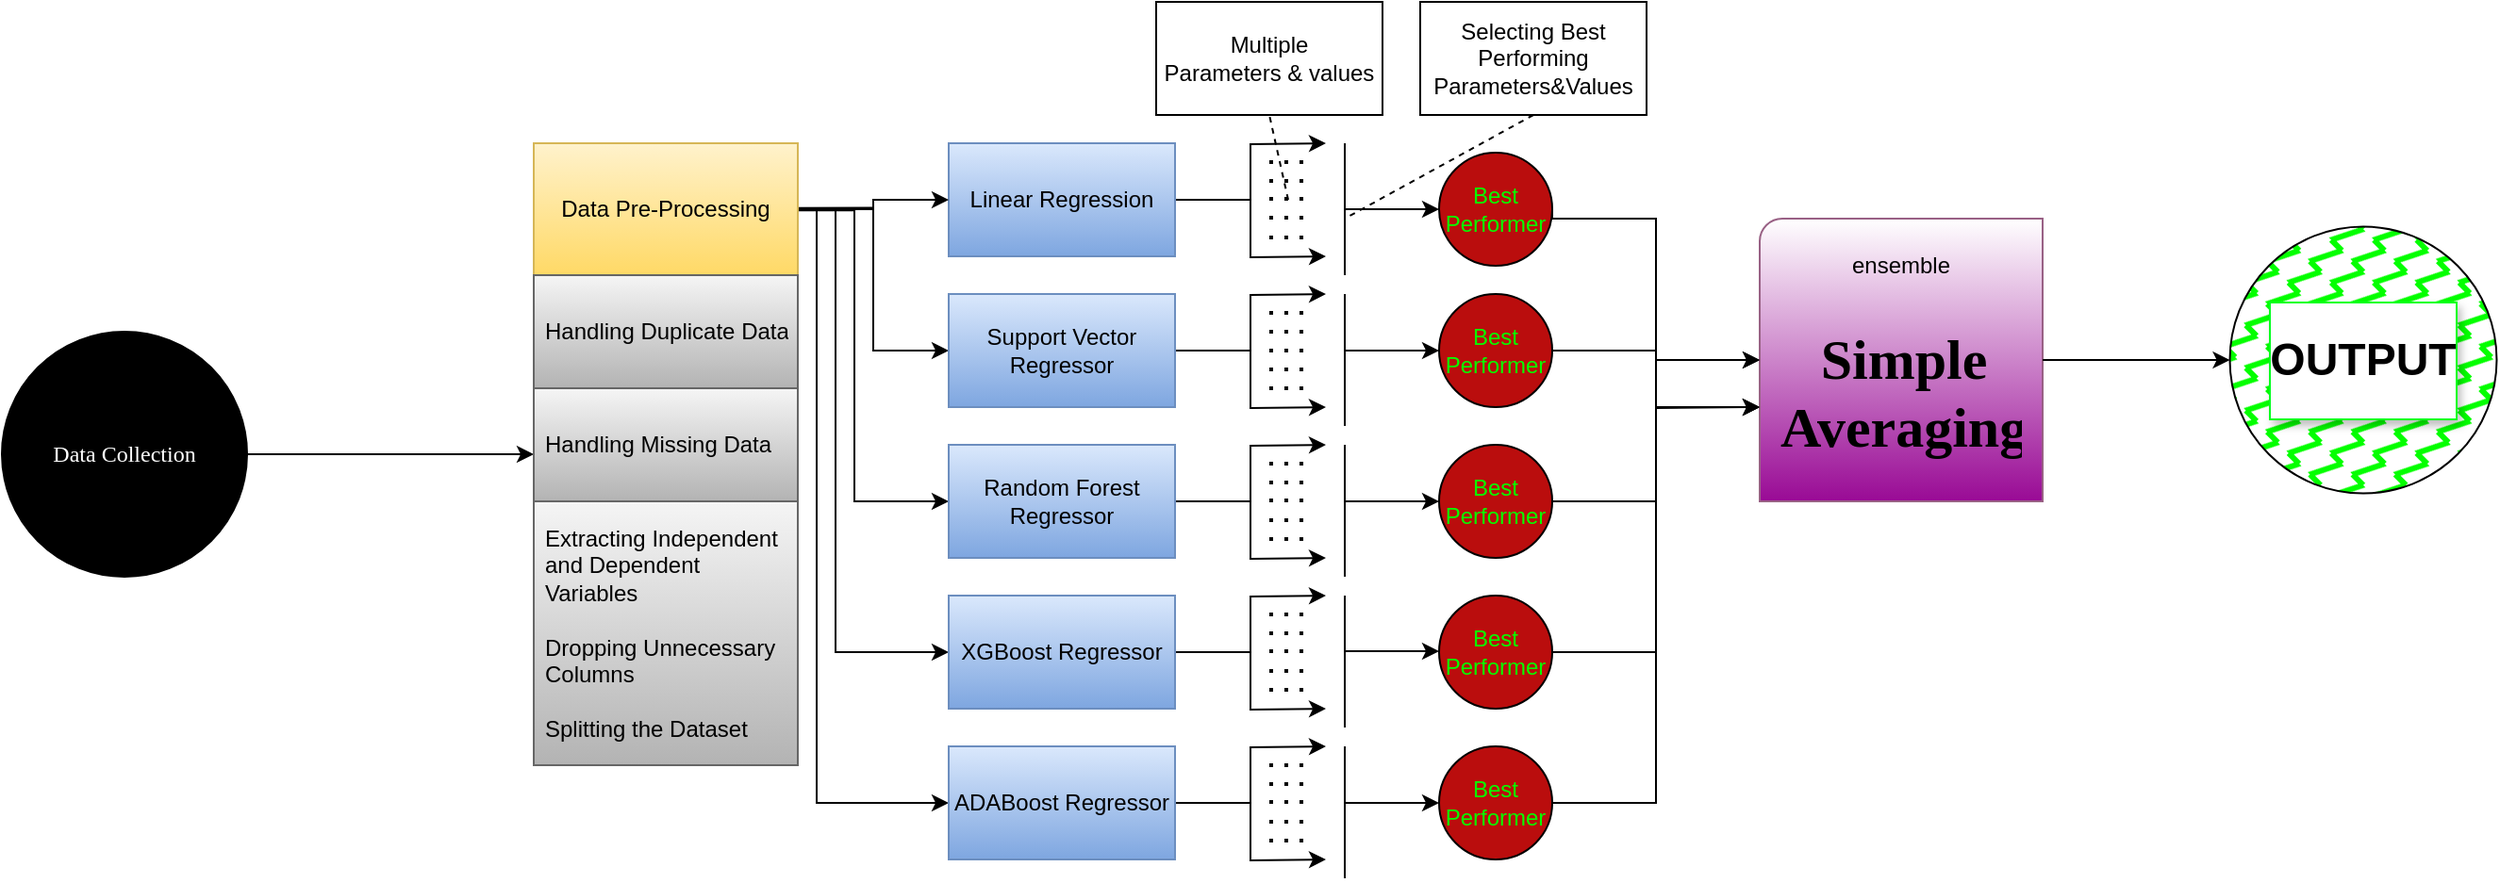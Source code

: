 <mxfile version="24.2.7" type="device">
  <diagram name="Page-1" id="LMs1pVUBA5x4UGxIWXJO">
    <mxGraphModel dx="1569" dy="369" grid="1" gridSize="10" guides="1" tooltips="1" connect="1" arrows="1" fold="1" page="1" pageScale="1" pageWidth="850" pageHeight="1100" background="none" math="0" shadow="0">
      <root>
        <mxCell id="0" />
        <mxCell id="1" parent="0" />
        <mxCell id="epYIrqpOVhf9hrF9o7eT-4" value="" style="rounded=0;whiteSpace=wrap;html=1;" vertex="1" parent="1">
          <mxGeometry x="380" y="165" width="120" height="60" as="geometry" />
        </mxCell>
        <mxCell id="nyTj451w1FUOhVBQuWbl-175" style="edgeStyle=orthogonalEdgeStyle;rounded=0;orthogonalLoop=1;jettySize=auto;html=1;entryX=0;entryY=0.5;entryDx=0;entryDy=0;" parent="1" source="nyTj451w1FUOhVBQuWbl-1" target="nyTj451w1FUOhVBQuWbl-23" edge="1">
          <mxGeometry relative="1" as="geometry" />
        </mxCell>
        <mxCell id="nyTj451w1FUOhVBQuWbl-1" value="Data Collection" style="ellipse;aspect=fixed;fontFamily=Lucida Console;whiteSpace=wrap;labelBackgroundColor=#000000;fontColor=#FFFFFF;fillColor=#000000;" parent="1" vertex="1">
          <mxGeometry x="-232" y="340" width="130" height="130" as="geometry" />
        </mxCell>
        <mxCell id="nyTj451w1FUOhVBQuWbl-44" style="edgeStyle=orthogonalEdgeStyle;rounded=0;orthogonalLoop=1;jettySize=auto;html=1;exitX=1;exitY=0.5;exitDx=0;exitDy=0;flowAnimation=0;" parent="1" source="nyTj451w1FUOhVBQuWbl-4" edge="1">
          <mxGeometry relative="1" as="geometry">
            <mxPoint x="470" y="240" as="targetPoint" />
          </mxGeometry>
        </mxCell>
        <mxCell id="nyTj451w1FUOhVBQuWbl-45" style="edgeStyle=orthogonalEdgeStyle;rounded=0;orthogonalLoop=1;jettySize=auto;html=1;flowAnimation=0;" parent="1" source="nyTj451w1FUOhVBQuWbl-4" edge="1">
          <mxGeometry relative="1" as="geometry">
            <mxPoint x="470" y="300" as="targetPoint" />
          </mxGeometry>
        </mxCell>
        <mxCell id="nyTj451w1FUOhVBQuWbl-4" value="Linear Regression" style="rounded=0;whiteSpace=wrap;html=1;fillColor=#dae8fc;gradientColor=#7ea6e0;strokeColor=#6c8ebf;" parent="1" vertex="1">
          <mxGeometry x="270" y="240" width="120" height="60" as="geometry" />
        </mxCell>
        <mxCell id="nyTj451w1FUOhVBQuWbl-158" style="edgeStyle=orthogonalEdgeStyle;rounded=0;orthogonalLoop=1;jettySize=auto;html=1;exitX=0.987;exitY=0.106;exitDx=0;exitDy=0;entryX=0;entryY=0.5;entryDx=0;entryDy=0;exitPerimeter=0;" parent="1" source="nyTj451w1FUOhVBQuWbl-23" target="nyTj451w1FUOhVBQuWbl-4" edge="1">
          <mxGeometry relative="1" as="geometry">
            <mxPoint x="230" y="405.333" as="targetPoint" />
            <Array as="points">
              <mxPoint x="230" y="275" />
              <mxPoint x="230" y="270" />
            </Array>
          </mxGeometry>
        </mxCell>
        <mxCell id="nyTj451w1FUOhVBQuWbl-160" style="edgeStyle=orthogonalEdgeStyle;rounded=0;orthogonalLoop=1;jettySize=auto;html=1;entryX=0;entryY=0.5;entryDx=0;entryDy=0;exitX=1.003;exitY=0.104;exitDx=0;exitDy=0;exitPerimeter=0;" parent="1" source="nyTj451w1FUOhVBQuWbl-23" target="nyTj451w1FUOhVBQuWbl-46" edge="1">
          <mxGeometry relative="1" as="geometry" />
        </mxCell>
        <mxCell id="nyTj451w1FUOhVBQuWbl-161" style="edgeStyle=orthogonalEdgeStyle;rounded=0;orthogonalLoop=1;jettySize=auto;html=1;entryX=0;entryY=0.5;entryDx=0;entryDy=0;exitX=0.983;exitY=0.108;exitDx=0;exitDy=0;exitPerimeter=0;" parent="1" source="nyTj451w1FUOhVBQuWbl-23" target="nyTj451w1FUOhVBQuWbl-47" edge="1">
          <mxGeometry relative="1" as="geometry">
            <Array as="points">
              <mxPoint x="220" y="276" />
              <mxPoint x="220" y="430" />
            </Array>
          </mxGeometry>
        </mxCell>
        <mxCell id="nyTj451w1FUOhVBQuWbl-162" style="edgeStyle=orthogonalEdgeStyle;rounded=0;orthogonalLoop=1;jettySize=auto;html=1;exitX=0.991;exitY=0.106;exitDx=0;exitDy=0;exitPerimeter=0;" parent="1" source="nyTj451w1FUOhVBQuWbl-23" target="nyTj451w1FUOhVBQuWbl-48" edge="1">
          <mxGeometry relative="1" as="geometry">
            <Array as="points">
              <mxPoint x="210" y="275" />
              <mxPoint x="210" y="510" />
            </Array>
          </mxGeometry>
        </mxCell>
        <mxCell id="nyTj451w1FUOhVBQuWbl-163" style="edgeStyle=orthogonalEdgeStyle;rounded=0;orthogonalLoop=1;jettySize=auto;html=1;entryX=0;entryY=0.5;entryDx=0;entryDy=0;exitX=1.019;exitY=0.106;exitDx=0;exitDy=0;exitPerimeter=0;" parent="1" source="nyTj451w1FUOhVBQuWbl-23" target="nyTj451w1FUOhVBQuWbl-49" edge="1">
          <mxGeometry relative="1" as="geometry">
            <Array as="points">
              <mxPoint x="200" y="275" />
              <mxPoint x="200" y="590" />
            </Array>
          </mxGeometry>
        </mxCell>
        <mxCell id="nyTj451w1FUOhVBQuWbl-23" value="Data Pre-Processing" style="swimlane;fontStyle=0;childLayout=stackLayout;horizontal=1;startSize=70;horizontalStack=0;resizeParent=1;resizeParentMax=0;resizeLast=0;collapsible=1;marginBottom=0;whiteSpace=wrap;html=1;fillColor=#fff2cc;gradientColor=#ffd966;strokeColor=#d6b656;" parent="1" vertex="1">
          <mxGeometry x="50" y="240" width="140" height="330" as="geometry" />
        </mxCell>
        <mxCell id="nyTj451w1FUOhVBQuWbl-24" value="Handling Duplicate Data" style="text;strokeColor=#666666;fillColor=#f5f5f5;align=left;verticalAlign=middle;spacingLeft=4;spacingRight=4;overflow=hidden;points=[[0,0.5],[1,0.5]];portConstraint=eastwest;rotatable=0;whiteSpace=wrap;html=1;gradientColor=#b3b3b3;" parent="nyTj451w1FUOhVBQuWbl-23" vertex="1">
          <mxGeometry y="70" width="140" height="60" as="geometry" />
        </mxCell>
        <mxCell id="nyTj451w1FUOhVBQuWbl-25" value="Handling Missing Data" style="text;strokeColor=#666666;fillColor=#f5f5f5;align=left;verticalAlign=middle;spacingLeft=4;spacingRight=4;overflow=hidden;points=[[0,0.5],[1,0.5]];portConstraint=eastwest;rotatable=0;whiteSpace=wrap;html=1;gradientColor=#b3b3b3;" parent="nyTj451w1FUOhVBQuWbl-23" vertex="1">
          <mxGeometry y="130" width="140" height="60" as="geometry" />
        </mxCell>
        <mxCell id="nyTj451w1FUOhVBQuWbl-26" value="Extracting Independent and Dependent Variables&lt;div&gt;&lt;br&gt;&lt;/div&gt;&lt;div&gt;Dropping Unnecessary Columns&lt;/div&gt;&lt;div&gt;&lt;br&gt;&lt;/div&gt;&lt;div&gt;Splitting the Dataset&lt;/div&gt;" style="text;strokeColor=#666666;fillColor=#f5f5f5;align=left;verticalAlign=middle;spacingLeft=4;spacingRight=4;overflow=hidden;points=[[0,0.5],[1,0.5]];portConstraint=eastwest;rotatable=0;whiteSpace=wrap;html=1;gradientColor=#b3b3b3;" parent="nyTj451w1FUOhVBQuWbl-23" vertex="1">
          <mxGeometry y="190" width="140" height="140" as="geometry" />
        </mxCell>
        <mxCell id="nyTj451w1FUOhVBQuWbl-38" value="" style="endArrow=none;dashed=1;html=1;dashPattern=1 3;strokeWidth=2;rounded=0;" parent="1" edge="1">
          <mxGeometry width="50" height="50" relative="1" as="geometry">
            <mxPoint x="440" y="260" as="sourcePoint" />
            <mxPoint x="460" y="260" as="targetPoint" />
          </mxGeometry>
        </mxCell>
        <mxCell id="nyTj451w1FUOhVBQuWbl-39" value="" style="endArrow=none;dashed=1;html=1;dashPattern=1 3;strokeWidth=2;rounded=0;" parent="1" edge="1">
          <mxGeometry width="50" height="50" relative="1" as="geometry">
            <mxPoint x="440" y="269.52" as="sourcePoint" />
            <mxPoint x="460" y="269.52" as="targetPoint" />
          </mxGeometry>
        </mxCell>
        <mxCell id="nyTj451w1FUOhVBQuWbl-41" value="" style="endArrow=none;dashed=1;html=1;dashPattern=1 3;strokeWidth=2;rounded=0;" parent="1" edge="1">
          <mxGeometry width="50" height="50" relative="1" as="geometry">
            <mxPoint x="440" y="279.52" as="sourcePoint" />
            <mxPoint x="460" y="279.52" as="targetPoint" />
          </mxGeometry>
        </mxCell>
        <mxCell id="nyTj451w1FUOhVBQuWbl-42" value="" style="endArrow=none;dashed=1;html=1;dashPattern=1 3;strokeWidth=2;rounded=0;" parent="1" edge="1">
          <mxGeometry width="50" height="50" relative="1" as="geometry">
            <mxPoint x="440" y="290" as="sourcePoint" />
            <mxPoint x="460" y="290" as="targetPoint" />
          </mxGeometry>
        </mxCell>
        <mxCell id="nyTj451w1FUOhVBQuWbl-43" value="" style="endArrow=none;dashed=1;html=1;dashPattern=1 3;strokeWidth=2;rounded=0;" parent="1" edge="1">
          <mxGeometry width="50" height="50" relative="1" as="geometry">
            <mxPoint x="440" y="250" as="sourcePoint" />
            <mxPoint x="460" y="250" as="targetPoint" />
          </mxGeometry>
        </mxCell>
        <mxCell id="nyTj451w1FUOhVBQuWbl-56" style="edgeStyle=orthogonalEdgeStyle;rounded=0;orthogonalLoop=1;jettySize=auto;html=1;flowAnimation=0;" parent="1" source="nyTj451w1FUOhVBQuWbl-46" edge="1">
          <mxGeometry relative="1" as="geometry">
            <mxPoint x="470" y="320" as="targetPoint" />
          </mxGeometry>
        </mxCell>
        <mxCell id="nyTj451w1FUOhVBQuWbl-57" style="edgeStyle=orthogonalEdgeStyle;rounded=0;orthogonalLoop=1;jettySize=auto;html=1;flowAnimation=0;" parent="1" source="nyTj451w1FUOhVBQuWbl-46" edge="1">
          <mxGeometry relative="1" as="geometry">
            <mxPoint x="470" y="380" as="targetPoint" />
          </mxGeometry>
        </mxCell>
        <mxCell id="nyTj451w1FUOhVBQuWbl-46" value="Support Vector Regressor" style="rounded=0;whiteSpace=wrap;html=1;fillColor=#dae8fc;gradientColor=#7ea6e0;strokeColor=#6c8ebf;" parent="1" vertex="1">
          <mxGeometry x="270" y="320" width="120" height="60" as="geometry" />
        </mxCell>
        <mxCell id="nyTj451w1FUOhVBQuWbl-58" style="edgeStyle=orthogonalEdgeStyle;rounded=0;orthogonalLoop=1;jettySize=auto;html=1;flowAnimation=0;" parent="1" source="nyTj451w1FUOhVBQuWbl-47" edge="1">
          <mxGeometry relative="1" as="geometry">
            <mxPoint x="470" y="400" as="targetPoint" />
          </mxGeometry>
        </mxCell>
        <mxCell id="nyTj451w1FUOhVBQuWbl-59" style="edgeStyle=orthogonalEdgeStyle;rounded=0;orthogonalLoop=1;jettySize=auto;html=1;flowAnimation=0;" parent="1" source="nyTj451w1FUOhVBQuWbl-47" edge="1">
          <mxGeometry relative="1" as="geometry">
            <mxPoint x="470" y="460" as="targetPoint" />
          </mxGeometry>
        </mxCell>
        <mxCell id="nyTj451w1FUOhVBQuWbl-47" value="Random Forest Regressor" style="rounded=0;whiteSpace=wrap;html=1;fillColor=#dae8fc;gradientColor=#7ea6e0;strokeColor=#6c8ebf;" parent="1" vertex="1">
          <mxGeometry x="270" y="400" width="120" height="60" as="geometry" />
        </mxCell>
        <mxCell id="nyTj451w1FUOhVBQuWbl-67" style="edgeStyle=orthogonalEdgeStyle;rounded=0;orthogonalLoop=1;jettySize=auto;html=1;flowAnimation=0;" parent="1" source="nyTj451w1FUOhVBQuWbl-48" edge="1">
          <mxGeometry relative="1" as="geometry">
            <mxPoint x="470" y="480" as="targetPoint" />
          </mxGeometry>
        </mxCell>
        <mxCell id="nyTj451w1FUOhVBQuWbl-68" style="edgeStyle=orthogonalEdgeStyle;rounded=0;orthogonalLoop=1;jettySize=auto;html=1;exitX=1;exitY=0.5;exitDx=0;exitDy=0;flowAnimation=0;" parent="1" source="nyTj451w1FUOhVBQuWbl-48" edge="1">
          <mxGeometry relative="1" as="geometry">
            <mxPoint x="470" y="540" as="targetPoint" />
          </mxGeometry>
        </mxCell>
        <mxCell id="nyTj451w1FUOhVBQuWbl-48" value="XGBoost Regressor" style="rounded=0;whiteSpace=wrap;html=1;fillColor=#dae8fc;gradientColor=#7ea6e0;strokeColor=#6c8ebf;" parent="1" vertex="1">
          <mxGeometry x="270" y="480" width="120" height="60" as="geometry" />
        </mxCell>
        <mxCell id="nyTj451w1FUOhVBQuWbl-69" style="edgeStyle=orthogonalEdgeStyle;rounded=0;orthogonalLoop=1;jettySize=auto;html=1;flowAnimation=0;" parent="1" source="nyTj451w1FUOhVBQuWbl-49" edge="1">
          <mxGeometry relative="1" as="geometry">
            <mxPoint x="470" y="560" as="targetPoint" />
          </mxGeometry>
        </mxCell>
        <mxCell id="nyTj451w1FUOhVBQuWbl-70" style="edgeStyle=orthogonalEdgeStyle;rounded=0;orthogonalLoop=1;jettySize=auto;html=1;flowAnimation=0;" parent="1" source="nyTj451w1FUOhVBQuWbl-49" edge="1">
          <mxGeometry relative="1" as="geometry">
            <mxPoint x="470" y="620" as="targetPoint" />
          </mxGeometry>
        </mxCell>
        <mxCell id="nyTj451w1FUOhVBQuWbl-49" value="ADABoost Regressor" style="rounded=0;whiteSpace=wrap;html=1;fillColor=#dae8fc;gradientColor=#7ea6e0;strokeColor=#6c8ebf;" parent="1" vertex="1">
          <mxGeometry x="270" y="560" width="120" height="60" as="geometry" />
        </mxCell>
        <mxCell id="nyTj451w1FUOhVBQuWbl-73" value="" style="endArrow=none;dashed=1;html=1;dashPattern=1 3;strokeWidth=2;rounded=0;" parent="1" edge="1">
          <mxGeometry width="50" height="50" relative="1" as="geometry">
            <mxPoint x="440" y="330" as="sourcePoint" />
            <mxPoint x="460" y="330" as="targetPoint" />
          </mxGeometry>
        </mxCell>
        <mxCell id="nyTj451w1FUOhVBQuWbl-75" value="" style="endArrow=none;dashed=1;html=1;dashPattern=1 3;strokeWidth=2;rounded=0;" parent="1" edge="1">
          <mxGeometry width="50" height="50" relative="1" as="geometry">
            <mxPoint x="440" y="340" as="sourcePoint" />
            <mxPoint x="460" y="340" as="targetPoint" />
          </mxGeometry>
        </mxCell>
        <mxCell id="nyTj451w1FUOhVBQuWbl-76" value="" style="endArrow=none;dashed=1;html=1;dashPattern=1 3;strokeWidth=2;rounded=0;" parent="1" edge="1">
          <mxGeometry width="50" height="50" relative="1" as="geometry">
            <mxPoint x="440" y="350" as="sourcePoint" />
            <mxPoint x="460" y="350" as="targetPoint" />
          </mxGeometry>
        </mxCell>
        <mxCell id="nyTj451w1FUOhVBQuWbl-77" value="" style="endArrow=none;dashed=1;html=1;dashPattern=1 3;strokeWidth=2;rounded=0;" parent="1" edge="1">
          <mxGeometry width="50" height="50" relative="1" as="geometry">
            <mxPoint x="440" y="360" as="sourcePoint" />
            <mxPoint x="460" y="360" as="targetPoint" />
          </mxGeometry>
        </mxCell>
        <mxCell id="nyTj451w1FUOhVBQuWbl-78" value="" style="endArrow=none;dashed=1;html=1;dashPattern=1 3;strokeWidth=2;rounded=0;" parent="1" edge="1">
          <mxGeometry width="50" height="50" relative="1" as="geometry">
            <mxPoint x="440" y="370" as="sourcePoint" />
            <mxPoint x="460" y="370" as="targetPoint" />
          </mxGeometry>
        </mxCell>
        <mxCell id="nyTj451w1FUOhVBQuWbl-79" value="" style="endArrow=none;dashed=1;html=1;dashPattern=1 3;strokeWidth=2;rounded=0;" parent="1" edge="1">
          <mxGeometry width="50" height="50" relative="1" as="geometry">
            <mxPoint x="440" y="410" as="sourcePoint" />
            <mxPoint x="460" y="410" as="targetPoint" />
          </mxGeometry>
        </mxCell>
        <mxCell id="nyTj451w1FUOhVBQuWbl-80" value="" style="endArrow=none;dashed=1;html=1;dashPattern=1 3;strokeWidth=2;rounded=0;" parent="1" edge="1">
          <mxGeometry width="50" height="50" relative="1" as="geometry">
            <mxPoint x="440" y="420" as="sourcePoint" />
            <mxPoint x="460" y="420" as="targetPoint" />
          </mxGeometry>
        </mxCell>
        <mxCell id="nyTj451w1FUOhVBQuWbl-81" value="" style="endArrow=none;dashed=1;html=1;dashPattern=1 3;strokeWidth=2;rounded=0;" parent="1" edge="1">
          <mxGeometry width="50" height="50" relative="1" as="geometry">
            <mxPoint x="440" y="429.52" as="sourcePoint" />
            <mxPoint x="460" y="429.52" as="targetPoint" />
          </mxGeometry>
        </mxCell>
        <mxCell id="nyTj451w1FUOhVBQuWbl-82" value="" style="endArrow=none;dashed=1;html=1;dashPattern=1 3;strokeWidth=2;rounded=0;" parent="1" edge="1">
          <mxGeometry width="50" height="50" relative="1" as="geometry">
            <mxPoint x="440" y="440" as="sourcePoint" />
            <mxPoint x="460" y="440" as="targetPoint" />
          </mxGeometry>
        </mxCell>
        <mxCell id="nyTj451w1FUOhVBQuWbl-83" value="" style="endArrow=none;dashed=1;html=1;dashPattern=1 3;strokeWidth=2;rounded=0;" parent="1" edge="1">
          <mxGeometry width="50" height="50" relative="1" as="geometry">
            <mxPoint x="440" y="450" as="sourcePoint" />
            <mxPoint x="460" y="450" as="targetPoint" />
          </mxGeometry>
        </mxCell>
        <mxCell id="nyTj451w1FUOhVBQuWbl-84" value="" style="endArrow=none;dashed=1;html=1;dashPattern=1 3;strokeWidth=2;rounded=0;" parent="1" edge="1">
          <mxGeometry width="50" height="50" relative="1" as="geometry">
            <mxPoint x="440" y="490" as="sourcePoint" />
            <mxPoint x="460" y="490" as="targetPoint" />
          </mxGeometry>
        </mxCell>
        <mxCell id="nyTj451w1FUOhVBQuWbl-85" value="" style="endArrow=none;dashed=1;html=1;dashPattern=1 3;strokeWidth=2;rounded=0;" parent="1" edge="1">
          <mxGeometry width="50" height="50" relative="1" as="geometry">
            <mxPoint x="440" y="500" as="sourcePoint" />
            <mxPoint x="460" y="500" as="targetPoint" />
          </mxGeometry>
        </mxCell>
        <mxCell id="nyTj451w1FUOhVBQuWbl-86" value="" style="endArrow=none;dashed=1;html=1;dashPattern=1 3;strokeWidth=2;rounded=0;" parent="1" edge="1">
          <mxGeometry width="50" height="50" relative="1" as="geometry">
            <mxPoint x="440" y="509.52" as="sourcePoint" />
            <mxPoint x="460" y="509.52" as="targetPoint" />
          </mxGeometry>
        </mxCell>
        <mxCell id="nyTj451w1FUOhVBQuWbl-87" value="" style="endArrow=none;dashed=1;html=1;dashPattern=1 3;strokeWidth=2;rounded=0;" parent="1" edge="1">
          <mxGeometry width="50" height="50" relative="1" as="geometry">
            <mxPoint x="440" y="520" as="sourcePoint" />
            <mxPoint x="460" y="520" as="targetPoint" />
          </mxGeometry>
        </mxCell>
        <mxCell id="nyTj451w1FUOhVBQuWbl-88" value="" style="endArrow=none;dashed=1;html=1;dashPattern=1 3;strokeWidth=2;rounded=0;" parent="1" edge="1">
          <mxGeometry width="50" height="50" relative="1" as="geometry">
            <mxPoint x="440" y="530" as="sourcePoint" />
            <mxPoint x="460" y="530" as="targetPoint" />
          </mxGeometry>
        </mxCell>
        <mxCell id="nyTj451w1FUOhVBQuWbl-89" value="" style="endArrow=none;dashed=1;html=1;dashPattern=1 3;strokeWidth=2;rounded=0;" parent="1" edge="1">
          <mxGeometry width="50" height="50" relative="1" as="geometry">
            <mxPoint x="440" y="570" as="sourcePoint" />
            <mxPoint x="460" y="570" as="targetPoint" />
          </mxGeometry>
        </mxCell>
        <mxCell id="nyTj451w1FUOhVBQuWbl-90" value="" style="endArrow=none;dashed=1;html=1;dashPattern=1 3;strokeWidth=2;rounded=0;" parent="1" edge="1">
          <mxGeometry width="50" height="50" relative="1" as="geometry">
            <mxPoint x="440" y="580" as="sourcePoint" />
            <mxPoint x="460" y="580" as="targetPoint" />
          </mxGeometry>
        </mxCell>
        <mxCell id="nyTj451w1FUOhVBQuWbl-91" value="" style="endArrow=none;dashed=1;html=1;dashPattern=1 3;strokeWidth=2;rounded=0;" parent="1" edge="1">
          <mxGeometry width="50" height="50" relative="1" as="geometry">
            <mxPoint x="440" y="589.52" as="sourcePoint" />
            <mxPoint x="460" y="589.52" as="targetPoint" />
          </mxGeometry>
        </mxCell>
        <mxCell id="nyTj451w1FUOhVBQuWbl-92" value="" style="endArrow=none;dashed=1;html=1;dashPattern=1 3;strokeWidth=2;rounded=0;" parent="1" edge="1">
          <mxGeometry width="50" height="50" relative="1" as="geometry">
            <mxPoint x="440" y="600" as="sourcePoint" />
            <mxPoint x="460" y="600" as="targetPoint" />
          </mxGeometry>
        </mxCell>
        <mxCell id="nyTj451w1FUOhVBQuWbl-93" value="" style="endArrow=none;dashed=1;html=1;dashPattern=1 3;strokeWidth=2;rounded=0;" parent="1" edge="1">
          <mxGeometry width="50" height="50" relative="1" as="geometry">
            <mxPoint x="440" y="610" as="sourcePoint" />
            <mxPoint x="460" y="610" as="targetPoint" />
          </mxGeometry>
        </mxCell>
        <mxCell id="nyTj451w1FUOhVBQuWbl-99" value="" style="endArrow=none;html=1;rounded=0;" parent="1" edge="1">
          <mxGeometry width="50" height="50" relative="1" as="geometry">
            <mxPoint x="480" y="310" as="sourcePoint" />
            <mxPoint x="480" y="240" as="targetPoint" />
          </mxGeometry>
        </mxCell>
        <mxCell id="nyTj451w1FUOhVBQuWbl-100" value="" style="endArrow=none;html=1;rounded=0;" parent="1" edge="1">
          <mxGeometry width="50" height="50" relative="1" as="geometry">
            <mxPoint x="480" y="390" as="sourcePoint" />
            <mxPoint x="480" y="320" as="targetPoint" />
          </mxGeometry>
        </mxCell>
        <mxCell id="nyTj451w1FUOhVBQuWbl-101" value="" style="endArrow=none;html=1;rounded=0;" parent="1" edge="1">
          <mxGeometry width="50" height="50" relative="1" as="geometry">
            <mxPoint x="480" y="470" as="sourcePoint" />
            <mxPoint x="480" y="400" as="targetPoint" />
          </mxGeometry>
        </mxCell>
        <mxCell id="nyTj451w1FUOhVBQuWbl-102" value="" style="endArrow=none;html=1;rounded=0;" parent="1" edge="1">
          <mxGeometry width="50" height="50" relative="1" as="geometry">
            <mxPoint x="480" y="550" as="sourcePoint" />
            <mxPoint x="480" y="480" as="targetPoint" />
          </mxGeometry>
        </mxCell>
        <mxCell id="nyTj451w1FUOhVBQuWbl-103" value="" style="endArrow=none;html=1;rounded=0;" parent="1" edge="1">
          <mxGeometry width="50" height="50" relative="1" as="geometry">
            <mxPoint x="480" y="630" as="sourcePoint" />
            <mxPoint x="480" y="560" as="targetPoint" />
          </mxGeometry>
        </mxCell>
        <mxCell id="nyTj451w1FUOhVBQuWbl-105" value="Best&lt;br&gt;Performer" style="ellipse;whiteSpace=wrap;html=1;aspect=fixed;rotation=0;fillColor=#ba0d0d;direction=south;fillStyle=auto;gradientColor=none;gradientDirection=north;labelBackgroundColor=none;labelBorderColor=none;fontColor=#04ff00;" parent="1" vertex="1">
          <mxGeometry x="530" y="245" width="60" height="60" as="geometry" />
        </mxCell>
        <mxCell id="nyTj451w1FUOhVBQuWbl-145" style="edgeStyle=orthogonalEdgeStyle;rounded=0;orthogonalLoop=1;jettySize=auto;html=1;exitX=0.5;exitY=0;exitDx=0;exitDy=0;" parent="1" source="nyTj451w1FUOhVBQuWbl-122" edge="1">
          <mxGeometry relative="1" as="geometry">
            <mxPoint x="700" y="380" as="targetPoint" />
          </mxGeometry>
        </mxCell>
        <mxCell id="nyTj451w1FUOhVBQuWbl-122" value="Best&lt;br&gt;Performer" style="ellipse;whiteSpace=wrap;html=1;aspect=fixed;rotation=0;fillColor=#ba0d0d;direction=south;strokeColor=#000000;fontColor=#04ff00;" parent="1" vertex="1">
          <mxGeometry x="530" y="320" width="60" height="60" as="geometry" />
        </mxCell>
        <mxCell id="nyTj451w1FUOhVBQuWbl-123" value="Best&lt;br&gt;Performer" style="ellipse;whiteSpace=wrap;html=1;aspect=fixed;rotation=0;fillColor=#ba0d0d;direction=south;fontColor=#04ff00;" parent="1" vertex="1">
          <mxGeometry x="530" y="400" width="60" height="60" as="geometry" />
        </mxCell>
        <mxCell id="nyTj451w1FUOhVBQuWbl-124" value="Best&lt;br&gt;Performer" style="ellipse;whiteSpace=wrap;html=1;aspect=fixed;rotation=0;fillColor=#ba0d0d;direction=south;fontColor=#04ff00;" parent="1" vertex="1">
          <mxGeometry x="530" y="480" width="60" height="60" as="geometry" />
        </mxCell>
        <mxCell id="nyTj451w1FUOhVBQuWbl-125" value="Best&lt;br&gt;Performer" style="ellipse;whiteSpace=wrap;html=1;aspect=fixed;rotation=0;fillColor=#ba0d0d;direction=south;fontColor=#04ff00;" parent="1" vertex="1">
          <mxGeometry x="530" y="560" width="60" height="60" as="geometry" />
        </mxCell>
        <mxCell id="nyTj451w1FUOhVBQuWbl-127" value="" style="endArrow=classic;html=1;rounded=0;entryX=0.5;entryY=1;entryDx=0;entryDy=0;" parent="1" target="nyTj451w1FUOhVBQuWbl-105" edge="1">
          <mxGeometry width="50" height="50" relative="1" as="geometry">
            <mxPoint x="480" y="275" as="sourcePoint" />
            <mxPoint x="530" y="220" as="targetPoint" />
          </mxGeometry>
        </mxCell>
        <mxCell id="nyTj451w1FUOhVBQuWbl-128" value="" style="endArrow=classic;html=1;rounded=0;entryX=0.5;entryY=1;entryDx=0;entryDy=0;" parent="1" edge="1">
          <mxGeometry width="50" height="50" relative="1" as="geometry">
            <mxPoint x="480" y="350" as="sourcePoint" />
            <mxPoint x="530" y="350" as="targetPoint" />
          </mxGeometry>
        </mxCell>
        <mxCell id="nyTj451w1FUOhVBQuWbl-129" value="" style="endArrow=classic;html=1;rounded=0;entryX=0.5;entryY=1;entryDx=0;entryDy=0;" parent="1" edge="1">
          <mxGeometry width="50" height="50" relative="1" as="geometry">
            <mxPoint x="480" y="430" as="sourcePoint" />
            <mxPoint x="530" y="430" as="targetPoint" />
          </mxGeometry>
        </mxCell>
        <mxCell id="nyTj451w1FUOhVBQuWbl-130" value="" style="endArrow=classic;html=1;rounded=0;entryX=0.5;entryY=1;entryDx=0;entryDy=0;" parent="1" edge="1">
          <mxGeometry width="50" height="50" relative="1" as="geometry">
            <mxPoint x="480" y="509.52" as="sourcePoint" />
            <mxPoint x="530" y="509.52" as="targetPoint" />
          </mxGeometry>
        </mxCell>
        <mxCell id="nyTj451w1FUOhVBQuWbl-131" value="" style="endArrow=classic;html=1;rounded=0;entryX=0.5;entryY=1;entryDx=0;entryDy=0;" parent="1" edge="1">
          <mxGeometry width="50" height="50" relative="1" as="geometry">
            <mxPoint x="480" y="590" as="sourcePoint" />
            <mxPoint x="530" y="590" as="targetPoint" />
          </mxGeometry>
        </mxCell>
        <mxCell id="nyTj451w1FUOhVBQuWbl-139" value="" style="verticalLabelPosition=bottom;verticalAlign=top;html=1;shape=mxgraph.basic.corner_round_rect;dx=6;whiteSpace=wrap;fillColor=default;gradientColor=#990a95;strokeColor=#996185;gradientDirection=south;" parent="1" vertex="1">
          <mxGeometry x="700" y="280" width="150" height="150" as="geometry" />
        </mxCell>
        <mxCell id="nyTj451w1FUOhVBQuWbl-144" style="edgeStyle=orthogonalEdgeStyle;rounded=0;orthogonalLoop=1;jettySize=auto;html=1;exitX=0.5;exitY=0;exitDx=0;exitDy=0;" parent="1" source="nyTj451w1FUOhVBQuWbl-105" edge="1">
          <mxGeometry relative="1" as="geometry">
            <mxPoint x="600" y="280" as="sourcePoint" />
            <mxPoint x="700" y="380" as="targetPoint" />
            <Array as="points">
              <mxPoint x="590" y="280" />
              <mxPoint x="645" y="280" />
              <mxPoint x="645" y="380" />
            </Array>
          </mxGeometry>
        </mxCell>
        <mxCell id="nyTj451w1FUOhVBQuWbl-147" style="edgeStyle=orthogonalEdgeStyle;rounded=0;orthogonalLoop=1;jettySize=auto;html=1;exitX=0.5;exitY=0;exitDx=0;exitDy=0;" parent="1" source="nyTj451w1FUOhVBQuWbl-123" edge="1">
          <mxGeometry relative="1" as="geometry">
            <mxPoint x="700" y="380" as="targetPoint" />
            <Array as="points">
              <mxPoint x="645" y="430" />
              <mxPoint x="645" y="380" />
            </Array>
          </mxGeometry>
        </mxCell>
        <mxCell id="nyTj451w1FUOhVBQuWbl-166" style="edgeStyle=orthogonalEdgeStyle;rounded=0;orthogonalLoop=1;jettySize=auto;html=1;entryX=0;entryY=0.5;entryDx=0;entryDy=0;exitX=1;exitY=0.5;exitDx=0;exitDy=0;exitPerimeter=0;" parent="1" source="nyTj451w1FUOhVBQuWbl-139" edge="1" target="nyTj451w1FUOhVBQuWbl-173">
          <mxGeometry relative="1" as="geometry">
            <mxPoint x="890" y="380" as="sourcePoint" />
            <mxPoint x="990.0" y="380" as="targetPoint" />
            <Array as="points" />
          </mxGeometry>
        </mxCell>
        <mxCell id="nyTj451w1FUOhVBQuWbl-157" value="&lt;h1 style=&quot;margin-top: 0px; font-size: 30px;&quot;&gt;Simple Averaging&lt;/h1&gt;" style="text;html=1;whiteSpace=wrap;overflow=hidden;rounded=0;fontFamily=Garamond;align=center;fontSize=30;" parent="1" vertex="1">
          <mxGeometry x="710" y="330" width="130" height="85" as="geometry" />
        </mxCell>
        <mxCell id="nyTj451w1FUOhVBQuWbl-170" style="edgeStyle=orthogonalEdgeStyle;rounded=0;orthogonalLoop=1;jettySize=auto;html=1;exitX=0.5;exitY=1;exitDx=0;exitDy=0;exitPerimeter=0;" parent="1" source="nyTj451w1FUOhVBQuWbl-139" target="nyTj451w1FUOhVBQuWbl-139" edge="1">
          <mxGeometry relative="1" as="geometry" />
        </mxCell>
        <mxCell id="nyTj451w1FUOhVBQuWbl-171" style="edgeStyle=orthogonalEdgeStyle;rounded=0;orthogonalLoop=1;jettySize=auto;html=1;entryX=0;entryY=0.5;entryDx=0;entryDy=0;entryPerimeter=0;" parent="1" source="nyTj451w1FUOhVBQuWbl-124" target="nyTj451w1FUOhVBQuWbl-139" edge="1">
          <mxGeometry relative="1" as="geometry" />
        </mxCell>
        <mxCell id="nyTj451w1FUOhVBQuWbl-172" style="edgeStyle=orthogonalEdgeStyle;rounded=0;orthogonalLoop=1;jettySize=auto;html=1;entryX=0;entryY=0.5;entryDx=0;entryDy=0;entryPerimeter=0;" parent="1" source="nyTj451w1FUOhVBQuWbl-125" target="nyTj451w1FUOhVBQuWbl-139" edge="1">
          <mxGeometry relative="1" as="geometry" />
        </mxCell>
        <mxCell id="nyTj451w1FUOhVBQuWbl-173" value="" style="ellipse;whiteSpace=wrap;html=1;aspect=fixed;fillColor=#04ff00;fillStyle=zigzag-line;" parent="1" vertex="1">
          <mxGeometry x="949.25" y="284.25" width="141.5" height="141.5" as="geometry" />
        </mxCell>
        <mxCell id="nyTj451w1FUOhVBQuWbl-174" value="&lt;h1&gt;OUTPUT&lt;/h1&gt;" style="text;html=1;align=center;verticalAlign=middle;rounded=0;labelBackgroundColor=default;labelBorderColor=#00ff1e;textShadow=1;whiteSpace=wrap;" parent="1" vertex="1">
          <mxGeometry x="990" y="340" width="60" height="30" as="geometry" />
        </mxCell>
        <mxCell id="epYIrqpOVhf9hrF9o7eT-3" value="Multiple&lt;div&gt;Parameters &amp;amp; values&lt;/div&gt;" style="text;html=1;align=center;verticalAlign=middle;whiteSpace=wrap;rounded=0;" vertex="1" parent="1">
          <mxGeometry x="380" y="180" width="120" height="30" as="geometry" />
        </mxCell>
        <mxCell id="epYIrqpOVhf9hrF9o7eT-5" value="" style="endArrow=none;dashed=1;html=1;rounded=0;entryX=0.5;entryY=1;entryDx=0;entryDy=0;" edge="1" parent="1" target="epYIrqpOVhf9hrF9o7eT-4">
          <mxGeometry width="50" height="50" relative="1" as="geometry">
            <mxPoint x="450" y="270" as="sourcePoint" />
            <mxPoint x="610" y="190" as="targetPoint" />
          </mxGeometry>
        </mxCell>
        <mxCell id="epYIrqpOVhf9hrF9o7eT-6" value="Selecting Best Performing Parameters&amp;amp;Values" style="rounded=0;whiteSpace=wrap;html=1;" vertex="1" parent="1">
          <mxGeometry x="520" y="165" width="120" height="60" as="geometry" />
        </mxCell>
        <mxCell id="epYIrqpOVhf9hrF9o7eT-7" value="" style="endArrow=none;dashed=1;html=1;rounded=0;exitX=0.5;exitY=1;exitDx=0;exitDy=0;" edge="1" parent="1" source="epYIrqpOVhf9hrF9o7eT-6">
          <mxGeometry width="50" height="50" relative="1" as="geometry">
            <mxPoint x="560" y="220" as="sourcePoint" />
            <mxPoint x="480" y="280" as="targetPoint" />
          </mxGeometry>
        </mxCell>
        <mxCell id="epYIrqpOVhf9hrF9o7eT-8" value="ensemble" style="text;html=1;align=center;verticalAlign=middle;whiteSpace=wrap;rounded=0;" vertex="1" parent="1">
          <mxGeometry x="745" y="290" width="60" height="30" as="geometry" />
        </mxCell>
      </root>
    </mxGraphModel>
  </diagram>
</mxfile>

